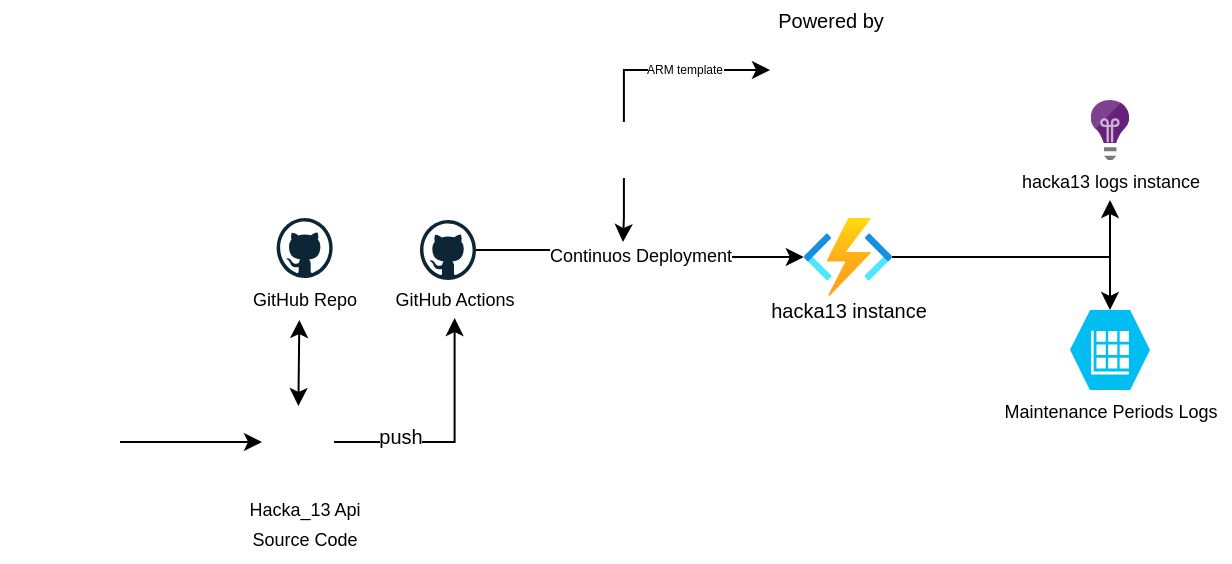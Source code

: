 <mxfile version="14.2.7" type="onedrive"><diagram id="wCamukwhs4vzle8RzByu" name="Page-1"><mxGraphModel dx="1025" dy="561" grid="1" gridSize="10" guides="1" tooltips="1" connect="1" arrows="1" fold="1" page="1" pageScale="1" pageWidth="850" pageHeight="1100" math="0" shadow="0"><root><mxCell id="0"/><mxCell id="1" parent="0"/><mxCell id="c7XmRb-EmdcaOlGG3PT2-40" style="edgeStyle=orthogonalEdgeStyle;rounded=0;orthogonalLoop=1;jettySize=auto;html=1;" edge="1" parent="1" source="c7XmRb-EmdcaOlGG3PT2-3" target="c7XmRb-EmdcaOlGG3PT2-39"><mxGeometry relative="1" as="geometry"/></mxCell><mxCell id="c7XmRb-EmdcaOlGG3PT2-46" style="edgeStyle=orthogonalEdgeStyle;rounded=0;orthogonalLoop=1;jettySize=auto;html=1;entryX=0.5;entryY=0;entryDx=0;entryDy=0;entryPerimeter=0;" edge="1" parent="1" source="c7XmRb-EmdcaOlGG3PT2-3" target="c7XmRb-EmdcaOlGG3PT2-4"><mxGeometry relative="1" as="geometry"/></mxCell><mxCell id="c7XmRb-EmdcaOlGG3PT2-3" value="" style="aspect=fixed;html=1;points=[];align=center;image;fontSize=12;image=img/lib/azure2/compute/Function_Apps.svg;" vertex="1" parent="1"><mxGeometry x="421.9" y="118" width="44.2" height="39" as="geometry"/></mxCell><mxCell id="c7XmRb-EmdcaOlGG3PT2-4" value="" style="verticalLabelPosition=bottom;html=1;verticalAlign=top;align=center;strokeColor=none;fillColor=#00BEF2;shape=mxgraph.azure.storage_table;" vertex="1" parent="1"><mxGeometry x="555" y="164" width="40" height="40" as="geometry"/></mxCell><mxCell id="c7XmRb-EmdcaOlGG3PT2-29" style="edgeStyle=orthogonalEdgeStyle;rounded=0;orthogonalLoop=1;jettySize=auto;html=1;" edge="1" parent="1" source="c7XmRb-EmdcaOlGG3PT2-10" target="c7XmRb-EmdcaOlGG3PT2-28"><mxGeometry relative="1" as="geometry"/></mxCell><mxCell id="c7XmRb-EmdcaOlGG3PT2-30" value="&lt;font style=&quot;font-size: 10px&quot;&gt;push&lt;/font&gt;" style="edgeLabel;html=1;align=center;verticalAlign=middle;resizable=0;points=[];" vertex="1" connectable="0" parent="c7XmRb-EmdcaOlGG3PT2-29"><mxGeometry x="-0.248" y="1" relative="1" as="geometry"><mxPoint x="-13" y="-2" as="offset"/></mxGeometry></mxCell><mxCell id="c7XmRb-EmdcaOlGG3PT2-10" value="" style="shape=image;verticalLabelPosition=bottom;labelBackgroundColor=#ffffff;verticalAlign=top;aspect=fixed;imageAspect=0;image=https://user-images.githubusercontent.com/674621/71187801-14e60a80-2280-11ea-94c9-e56576f76baf.png;" vertex="1" parent="1"><mxGeometry x="151" y="212" width="36" height="36" as="geometry"/></mxCell><mxCell id="c7XmRb-EmdcaOlGG3PT2-20" style="edgeStyle=orthogonalEdgeStyle;rounded=0;orthogonalLoop=1;jettySize=auto;html=1;entryX=0;entryY=0.5;entryDx=0;entryDy=0;" edge="1" parent="1" source="c7XmRb-EmdcaOlGG3PT2-13" target="c7XmRb-EmdcaOlGG3PT2-10"><mxGeometry relative="1" as="geometry"/></mxCell><mxCell id="c7XmRb-EmdcaOlGG3PT2-13" value="" style="shape=image;verticalLabelPosition=bottom;labelBackgroundColor=#ffffff;verticalAlign=top;aspect=fixed;imageAspect=0;image=https://thumbs.dreamstime.com/b/programmer-icon-vector-isolated-white-background-logo-concep-programmer-icon-vector-isolated-white-background-logo-concept-125792315.jpg;" vertex="1" parent="1"><mxGeometry x="20" y="200" width="60" height="60" as="geometry"/></mxCell><mxCell id="c7XmRb-EmdcaOlGG3PT2-16" value="" style="aspect=fixed;html=1;points=[];align=center;image;fontSize=12;image=img/lib/mscae/Application_Insights.svg;" vertex="1" parent="1"><mxGeometry x="565.4" y="59" width="19.2" height="30" as="geometry"/></mxCell><mxCell id="c7XmRb-EmdcaOlGG3PT2-17" value="" style="dashed=0;outlineConnect=0;html=1;align=center;labelPosition=center;verticalLabelPosition=bottom;verticalAlign=top;shape=mxgraph.weblogos.github" vertex="1" parent="1"><mxGeometry x="158.33" y="118" width="28" height="30" as="geometry"/></mxCell><mxCell id="c7XmRb-EmdcaOlGG3PT2-21" value="&lt;font style=&quot;font-size: 9px&quot;&gt;GitHub Repo&lt;/font&gt;" style="text;html=1;align=center;verticalAlign=middle;resizable=0;points=[];autosize=1;" vertex="1" parent="1"><mxGeometry x="137.33" y="148" width="70" height="20" as="geometry"/></mxCell><mxCell id="c7XmRb-EmdcaOlGG3PT2-22" value="&lt;font style=&quot;font-size: 9px&quot;&gt;Hacka_13 Api &lt;br&gt;Source Code&lt;/font&gt;" style="text;html=1;align=center;verticalAlign=middle;resizable=0;points=[];autosize=1;" vertex="1" parent="1"><mxGeometry x="137.33" y="250" width="70" height="40" as="geometry"/></mxCell><mxCell id="c7XmRb-EmdcaOlGG3PT2-25" value="" style="endArrow=classic;startArrow=classic;html=1;entryX=0.462;entryY=1.05;entryDx=0;entryDy=0;entryPerimeter=0;" edge="1" parent="1" source="c7XmRb-EmdcaOlGG3PT2-10" target="c7XmRb-EmdcaOlGG3PT2-21"><mxGeometry width="50" height="50" relative="1" as="geometry"><mxPoint x="450" y="290" as="sourcePoint"/><mxPoint x="500" y="240" as="targetPoint"/></mxGeometry></mxCell><mxCell id="c7XmRb-EmdcaOlGG3PT2-32" value="&lt;font style=&quot;font-size: 9px&quot;&gt;Continuos Deployment&lt;/font&gt;" style="edgeStyle=orthogonalEdgeStyle;rounded=0;orthogonalLoop=1;jettySize=auto;html=1;" edge="1" parent="1" source="c7XmRb-EmdcaOlGG3PT2-26" target="c7XmRb-EmdcaOlGG3PT2-3"><mxGeometry relative="1" as="geometry"/></mxCell><mxCell id="c7XmRb-EmdcaOlGG3PT2-26" value="" style="dashed=0;outlineConnect=0;html=1;align=center;labelPosition=center;verticalLabelPosition=bottom;verticalAlign=top;shape=mxgraph.weblogos.github" vertex="1" parent="1"><mxGeometry x="230" y="119" width="28" height="30" as="geometry"/></mxCell><mxCell id="c7XmRb-EmdcaOlGG3PT2-28" value="&lt;font style=&quot;font-size: 9px&quot;&gt;GitHub Actions&lt;/font&gt;" style="text;html=1;align=center;verticalAlign=middle;resizable=0;points=[];autosize=1;" vertex="1" parent="1"><mxGeometry x="207.33" y="148" width="80" height="20" as="geometry"/></mxCell><mxCell id="c7XmRb-EmdcaOlGG3PT2-31" value="" style="shape=image;verticalLabelPosition=bottom;labelBackgroundColor=#ffffff;verticalAlign=top;aspect=fixed;imageAspect=0;image=https://upload.wikimedia.org/wikipedia/commons/thumb/a/a8/Microsoft_Azure_Logo.svg/1200px-Microsoft_Azure_Logo.svg.png;" vertex="1" parent="1"><mxGeometry x="405.0" y="29" width="104" height="30" as="geometry"/></mxCell><mxCell id="c7XmRb-EmdcaOlGG3PT2-33" value="&lt;font style=&quot;font-size: 10px&quot;&gt;hacka13 instance&lt;/font&gt;" style="text;html=1;align=center;verticalAlign=middle;resizable=0;points=[];autosize=1;" vertex="1" parent="1"><mxGeometry x="399" y="153.5" width="90" height="20" as="geometry"/></mxCell><mxCell id="c7XmRb-EmdcaOlGG3PT2-37" style="edgeStyle=orthogonalEdgeStyle;rounded=0;orthogonalLoop=1;jettySize=auto;html=1;" edge="1" parent="1" source="c7XmRb-EmdcaOlGG3PT2-34"><mxGeometry relative="1" as="geometry"><mxPoint x="331.475" y="130" as="targetPoint"/></mxGeometry></mxCell><mxCell id="c7XmRb-EmdcaOlGG3PT2-41" style="edgeStyle=orthogonalEdgeStyle;rounded=0;orthogonalLoop=1;jettySize=auto;html=1;entryX=0;entryY=0.5;entryDx=0;entryDy=0;" edge="1" parent="1" source="c7XmRb-EmdcaOlGG3PT2-34" target="c7XmRb-EmdcaOlGG3PT2-31"><mxGeometry relative="1" as="geometry"><Array as="points"><mxPoint x="332" y="44"/></Array></mxGeometry></mxCell><mxCell id="c7XmRb-EmdcaOlGG3PT2-43" value="&lt;font style=&quot;font-size: 6px&quot;&gt;ARM template&lt;/font&gt;" style="edgeLabel;html=1;align=center;verticalAlign=middle;resizable=0;points=[];" vertex="1" connectable="0" parent="c7XmRb-EmdcaOlGG3PT2-41"><mxGeometry x="0.085" relative="1" as="geometry"><mxPoint x="2" y="-2" as="offset"/></mxGeometry></mxCell><mxCell id="c7XmRb-EmdcaOlGG3PT2-34" value="" style="shape=image;verticalLabelPosition=bottom;labelBackgroundColor=#ffffff;verticalAlign=top;aspect=fixed;imageAspect=0;image=https://compositionalit.github.io/farmer/images/logo.png;" vertex="1" parent="1"><mxGeometry x="300" y="70" width="63.86" height="28" as="geometry"/></mxCell><mxCell id="c7XmRb-EmdcaOlGG3PT2-38" value="&lt;font style=&quot;font-size: 10px&quot;&gt;Powered by&lt;/font&gt;" style="text;html=1;align=center;verticalAlign=middle;resizable=0;points=[];autosize=1;" vertex="1" parent="1"><mxGeometry x="400" y="9" width="70" height="20" as="geometry"/></mxCell><mxCell id="c7XmRb-EmdcaOlGG3PT2-39" value="&lt;font style=&quot;font-size: 9px&quot;&gt;hacka13 logs instance&lt;/font&gt;" style="text;html=1;align=center;verticalAlign=middle;resizable=0;points=[];autosize=1;" vertex="1" parent="1"><mxGeometry x="525" y="89" width="100" height="20" as="geometry"/></mxCell><mxCell id="c7XmRb-EmdcaOlGG3PT2-44" value="" style="shape=image;html=1;verticalAlign=top;verticalLabelPosition=bottom;labelBackgroundColor=#ffffff;imageAspect=0;aspect=fixed;image=https://cdn4.iconfinder.com/data/icons/logos-and-brands/512/267_Python_logo-128.png" vertex="1" parent="1"><mxGeometry x="460" y="139" width="18" height="18" as="geometry"/></mxCell><mxCell id="c7XmRb-EmdcaOlGG3PT2-45" value="&lt;font style=&quot;font-size: 9px&quot;&gt;Maintenance Periods Logs&lt;/font&gt;" style="text;html=1;align=center;verticalAlign=middle;resizable=0;points=[];autosize=1;" vertex="1" parent="1"><mxGeometry x="515" y="204" width="120" height="20" as="geometry"/></mxCell></root></mxGraphModel></diagram></mxfile>